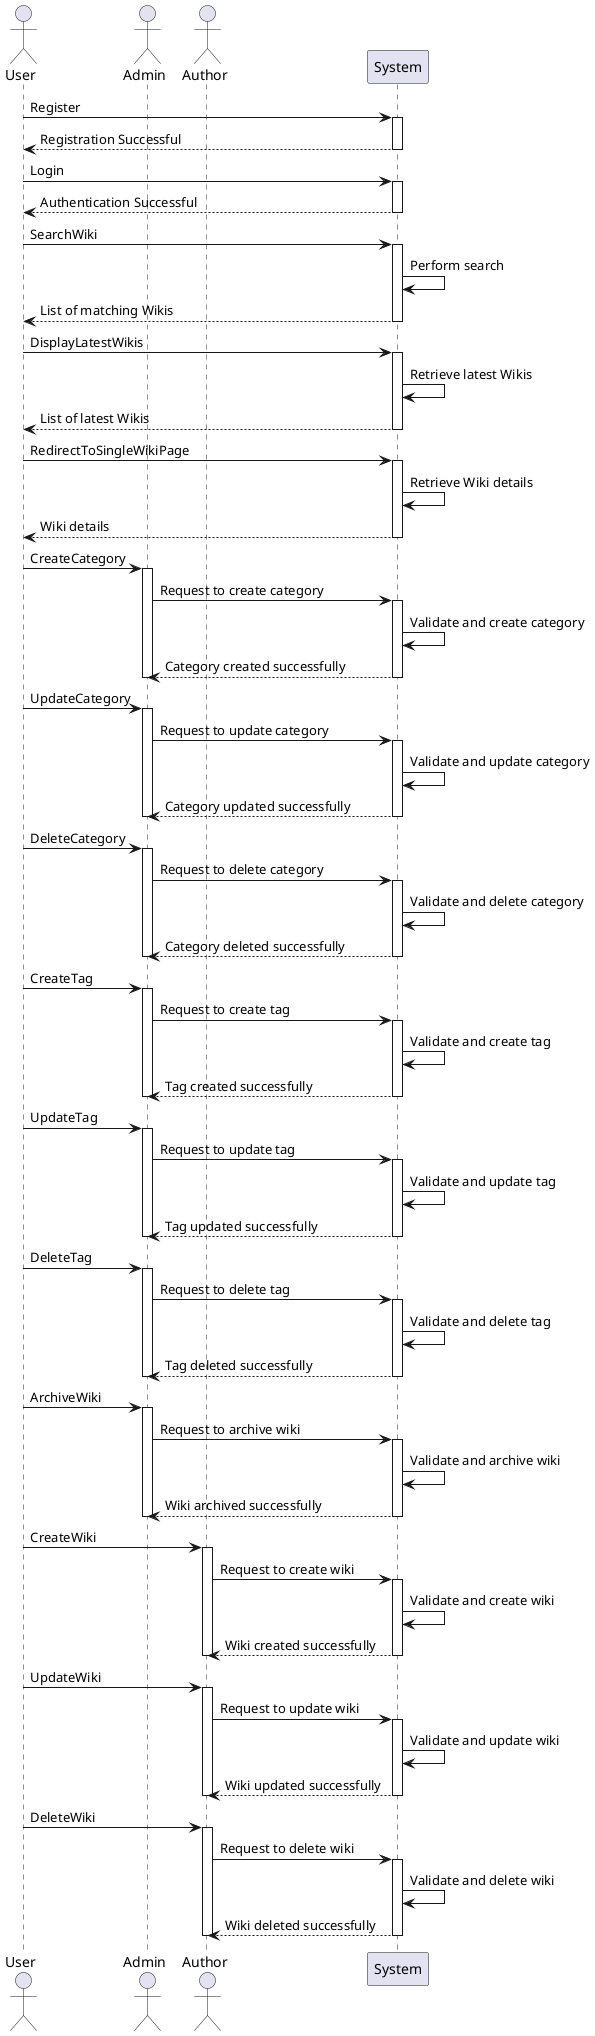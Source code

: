 @startuml

actor User as U
actor Admin as A
actor Author as Au
participant System as S

U -> S: Register
activate S
S --> U: Registration Successful
deactivate S

U -> S: Login
activate S
S --> U: Authentication Successful
deactivate S

U -> S: SearchWiki
activate S
S -> S: Perform search
S --> U: List of matching Wikis
deactivate S

U -> S: DisplayLatestWikis
activate S
S -> S: Retrieve latest Wikis
S --> U: List of latest Wikis
deactivate S

U -> S: RedirectToSingleWikiPage
activate S
S -> S: Retrieve Wiki details
S --> U: Wiki details
deactivate S

U -> A: CreateCategory
activate A
A -> S: Request to create category
activate S
S -> S: Validate and create category
S --> A: Category created successfully
deactivate S
deactivate A

U -> A: UpdateCategory
activate A
A -> S: Request to update category
activate S
S -> S: Validate and update category
S --> A: Category updated successfully
deactivate S
deactivate A

U -> A: DeleteCategory
activate A
A -> S: Request to delete category
activate S
S -> S: Validate and delete category
S --> A: Category deleted successfully
deactivate S
deactivate A

U -> A: CreateTag
activate A
A -> S: Request to create tag
activate S
S -> S: Validate and create tag
S --> A: Tag created successfully
deactivate S
deactivate A

U -> A: UpdateTag
activate A
A -> S: Request to update tag
activate S
S -> S: Validate and update tag
S --> A: Tag updated successfully
deactivate S
deactivate A

U -> A: DeleteTag
activate A
A -> S: Request to delete tag
activate S
S -> S: Validate and delete tag
S --> A: Tag deleted successfully
deactivate S
deactivate A

U -> A: ArchiveWiki
activate A
A -> S: Request to archive wiki
activate S
S -> S: Validate and archive wiki
S --> A: Wiki archived successfully
deactivate S
deactivate A

U -> Au: CreateWiki
activate Au
Au -> S: Request to create wiki
activate S
S -> S: Validate and create wiki
S --> Au: Wiki created successfully
deactivate S
deactivate Au

U -> Au: UpdateWiki
activate Au
Au -> S: Request to update wiki
activate S
S -> S: Validate and update wiki
S --> Au: Wiki updated successfully
deactivate S
deactivate Au

U -> Au: DeleteWiki
activate Au
Au -> S: Request to delete wiki
activate S
S -> S: Validate and delete wiki
S --> Au: Wiki deleted successfully
deactivate S
deactivate Au

@enduml